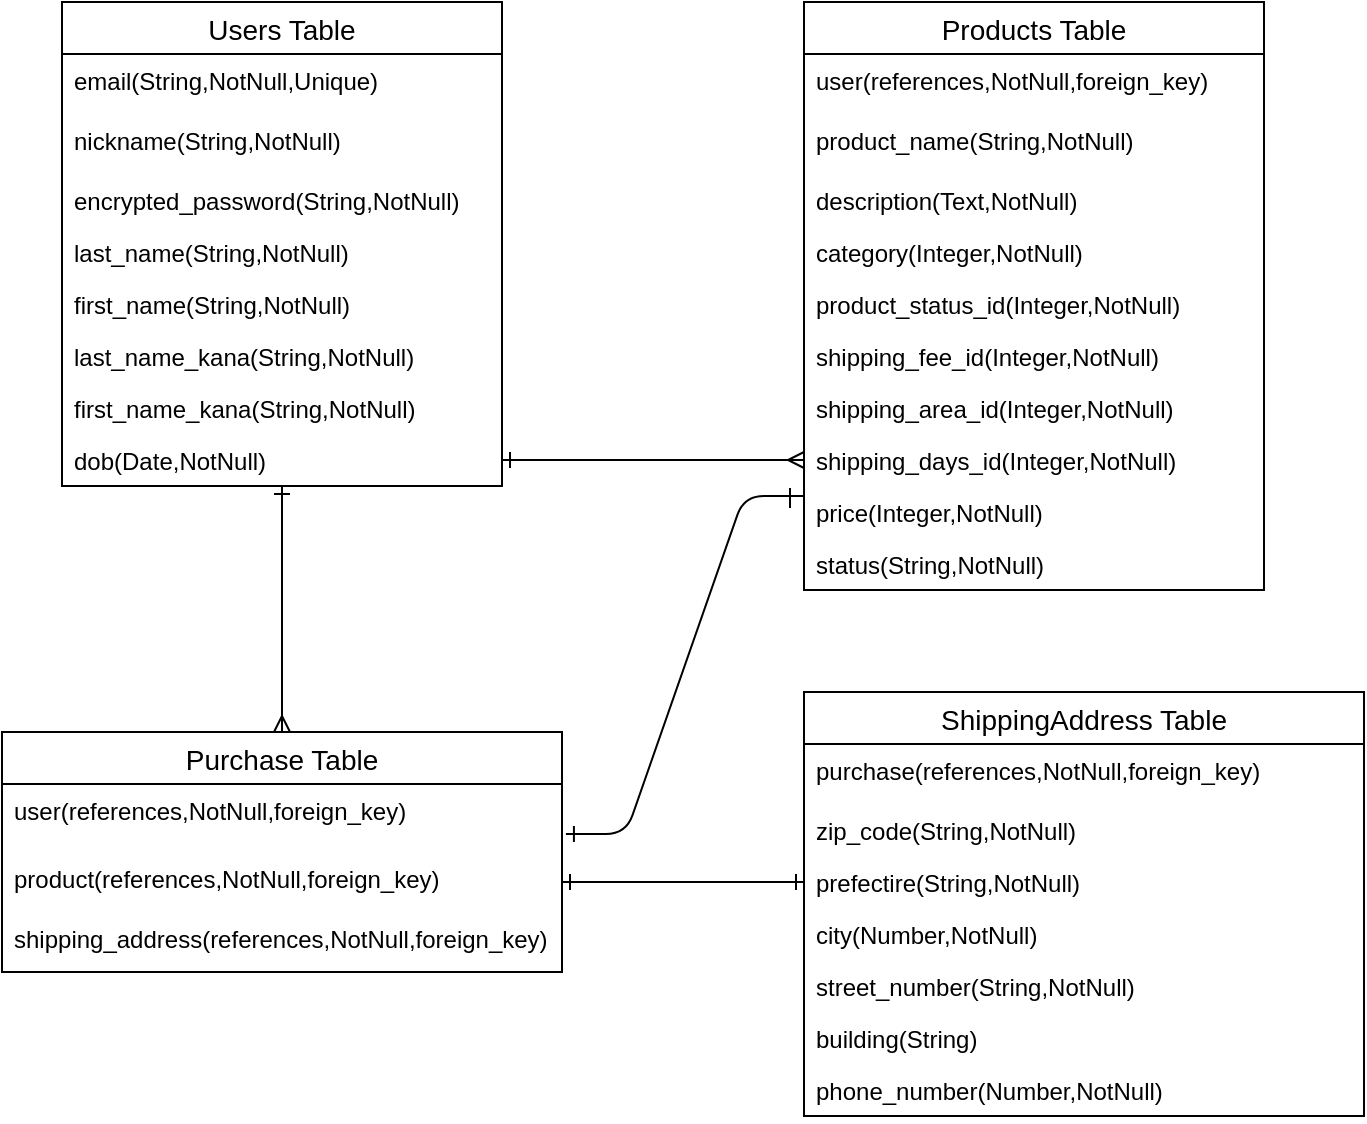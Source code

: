 <mxfile>
    <diagram id="b81gQUj_fbb2xjgNU7YZ" name="ページ1">
        <mxGraphModel dx="792" dy="680" grid="1" gridSize="10" guides="1" tooltips="1" connect="1" arrows="1" fold="1" page="1" pageScale="1" pageWidth="827" pageHeight="1169" math="0" shadow="0">
            <root>
                <mxCell id="0"/>
                <mxCell id="1" parent="0"/>
                <mxCell id="2" value="Users Table" style="swimlane;fontStyle=0;childLayout=stackLayout;horizontal=1;startSize=26;horizontalStack=0;resizeParent=1;resizeParentMax=0;resizeLast=0;collapsible=1;marginBottom=0;align=center;fontSize=14;" parent="1" vertex="1">
                    <mxGeometry x="40" y="220" width="220" height="242" as="geometry"/>
                </mxCell>
                <mxCell id="3" value="email(String,NotNull,Unique)" style="text;strokeColor=none;fillColor=none;spacingLeft=4;spacingRight=4;overflow=hidden;rotatable=0;points=[[0,0.5],[1,0.5]];portConstraint=eastwest;fontSize=12;" parent="2" vertex="1">
                    <mxGeometry y="26" width="220" height="30" as="geometry"/>
                </mxCell>
                <mxCell id="4" value="nickname(String,NotNull)" style="text;strokeColor=none;fillColor=none;spacingLeft=4;spacingRight=4;overflow=hidden;rotatable=0;points=[[0,0.5],[1,0.5]];portConstraint=eastwest;fontSize=12;" parent="2" vertex="1">
                    <mxGeometry y="56" width="220" height="30" as="geometry"/>
                </mxCell>
                <mxCell id="5" value="encrypted_password(String,NotNull)" style="text;strokeColor=none;fillColor=none;spacingLeft=4;spacingRight=4;overflow=hidden;rotatable=0;points=[[0,0.5],[1,0.5]];portConstraint=eastwest;fontSize=12;" parent="2" vertex="1">
                    <mxGeometry y="86" width="220" height="26" as="geometry"/>
                </mxCell>
                <mxCell id="8" value="last_name(String,NotNull)" style="text;strokeColor=none;fillColor=none;spacingLeft=4;spacingRight=4;overflow=hidden;rotatable=0;points=[[0,0.5],[1,0.5]];portConstraint=eastwest;fontSize=12;" parent="2" vertex="1">
                    <mxGeometry y="112" width="220" height="26" as="geometry"/>
                </mxCell>
                <mxCell id="9" value="first_name(String,NotNull)" style="text;strokeColor=none;fillColor=none;spacingLeft=4;spacingRight=4;overflow=hidden;rotatable=0;points=[[0,0.5],[1,0.5]];portConstraint=eastwest;fontSize=12;" parent="2" vertex="1">
                    <mxGeometry y="138" width="220" height="26" as="geometry"/>
                </mxCell>
                <mxCell id="10" value="last_name_kana(String,NotNull)" style="text;strokeColor=none;fillColor=none;spacingLeft=4;spacingRight=4;overflow=hidden;rotatable=0;points=[[0,0.5],[1,0.5]];portConstraint=eastwest;fontSize=12;" parent="2" vertex="1">
                    <mxGeometry y="164" width="220" height="26" as="geometry"/>
                </mxCell>
                <mxCell id="11" value="first_name_kana(String,NotNull)" style="text;strokeColor=none;fillColor=none;spacingLeft=4;spacingRight=4;overflow=hidden;rotatable=0;points=[[0,0.5],[1,0.5]];portConstraint=eastwest;fontSize=12;" parent="2" vertex="1">
                    <mxGeometry y="190" width="220" height="26" as="geometry"/>
                </mxCell>
                <mxCell id="12" value="dob(Date,NotNull)" style="text;strokeColor=none;fillColor=none;spacingLeft=4;spacingRight=4;overflow=hidden;rotatable=0;points=[[0,0.5],[1,0.5]];portConstraint=eastwest;fontSize=12;" parent="2" vertex="1">
                    <mxGeometry y="216" width="220" height="26" as="geometry"/>
                </mxCell>
                <mxCell id="13" value="Products Table" style="swimlane;fontStyle=0;childLayout=stackLayout;horizontal=1;startSize=26;horizontalStack=0;resizeParent=1;resizeParentMax=0;resizeLast=0;collapsible=1;marginBottom=0;align=center;fontSize=14;" parent="1" vertex="1">
                    <mxGeometry x="411" y="220" width="230" height="294" as="geometry"/>
                </mxCell>
                <mxCell id="14" value="user(references,NotNull,foreign_key)" style="text;strokeColor=none;fillColor=none;spacingLeft=4;spacingRight=4;overflow=hidden;rotatable=0;points=[[0,0.5],[1,0.5]];portConstraint=eastwest;fontSize=12;" parent="13" vertex="1">
                    <mxGeometry y="26" width="230" height="30" as="geometry"/>
                </mxCell>
                <mxCell id="15" value="product_name(String,NotNull)" style="text;strokeColor=none;fillColor=none;spacingLeft=4;spacingRight=4;overflow=hidden;rotatable=0;points=[[0,0.5],[1,0.5]];portConstraint=eastwest;fontSize=12;" parent="13" vertex="1">
                    <mxGeometry y="56" width="230" height="30" as="geometry"/>
                </mxCell>
                <mxCell id="16" value="description(Text,NotNull)" style="text;strokeColor=none;fillColor=none;spacingLeft=4;spacingRight=4;overflow=hidden;rotatable=0;points=[[0,0.5],[1,0.5]];portConstraint=eastwest;fontSize=12;" parent="13" vertex="1">
                    <mxGeometry y="86" width="230" height="26" as="geometry"/>
                </mxCell>
                <mxCell id="17" value="category(Integer,NotNull)" style="text;strokeColor=none;fillColor=none;spacingLeft=4;spacingRight=4;overflow=hidden;rotatable=0;points=[[0,0.5],[1,0.5]];portConstraint=eastwest;fontSize=12;" parent="13" vertex="1">
                    <mxGeometry y="112" width="230" height="26" as="geometry"/>
                </mxCell>
                <mxCell id="18" value="product_status_id(Integer,NotNull)" style="text;strokeColor=none;fillColor=none;spacingLeft=4;spacingRight=4;overflow=hidden;rotatable=0;points=[[0,0.5],[1,0.5]];portConstraint=eastwest;fontSize=12;" parent="13" vertex="1">
                    <mxGeometry y="138" width="230" height="26" as="geometry"/>
                </mxCell>
                <mxCell id="19" value="shipping_fee_id(Integer,NotNull)" style="text;strokeColor=none;fillColor=none;spacingLeft=4;spacingRight=4;overflow=hidden;rotatable=0;points=[[0,0.5],[1,0.5]];portConstraint=eastwest;fontSize=12;" parent="13" vertex="1">
                    <mxGeometry y="164" width="230" height="26" as="geometry"/>
                </mxCell>
                <mxCell id="20" value="shipping_area_id(Integer,NotNull)" style="text;strokeColor=none;fillColor=none;spacingLeft=4;spacingRight=4;overflow=hidden;rotatable=0;points=[[0,0.5],[1,0.5]];portConstraint=eastwest;fontSize=12;" parent="13" vertex="1">
                    <mxGeometry y="190" width="230" height="26" as="geometry"/>
                </mxCell>
                <mxCell id="21" value="shipping_days_id(Integer,NotNull)" style="text;strokeColor=none;fillColor=none;spacingLeft=4;spacingRight=4;overflow=hidden;rotatable=0;points=[[0,0.5],[1,0.5]];portConstraint=eastwest;fontSize=12;" parent="13" vertex="1">
                    <mxGeometry y="216" width="230" height="26" as="geometry"/>
                </mxCell>
                <mxCell id="22" value="price(Integer,NotNull)" style="text;strokeColor=none;fillColor=none;spacingLeft=4;spacingRight=4;overflow=hidden;rotatable=0;points=[[0,0.5],[1,0.5]];portConstraint=eastwest;fontSize=12;" parent="13" vertex="1">
                    <mxGeometry y="242" width="230" height="26" as="geometry"/>
                </mxCell>
                <mxCell id="47" value="status(String,NotNull)" style="text;strokeColor=none;fillColor=none;spacingLeft=4;spacingRight=4;overflow=hidden;rotatable=0;points=[[0,0.5],[1,0.5]];portConstraint=eastwest;fontSize=12;" parent="13" vertex="1">
                    <mxGeometry y="268" width="230" height="26" as="geometry"/>
                </mxCell>
                <mxCell id="39" style="edgeStyle=none;html=1;exitX=0.5;exitY=0;exitDx=0;exitDy=0;endArrow=ERone;endFill=0;" parent="1" source="24" target="12" edge="1">
                    <mxGeometry relative="1" as="geometry"/>
                </mxCell>
                <mxCell id="24" value="Purchase Table" style="swimlane;fontStyle=0;childLayout=stackLayout;horizontal=1;startSize=26;horizontalStack=0;resizeParent=1;resizeParentMax=0;resizeLast=0;collapsible=1;marginBottom=0;align=center;fontSize=14;" parent="1" vertex="1">
                    <mxGeometry x="10" y="585" width="280" height="120" as="geometry"/>
                </mxCell>
                <mxCell id="25" value="user(references,NotNull,foreign_key)" style="text;strokeColor=none;fillColor=none;spacingLeft=4;spacingRight=4;overflow=hidden;rotatable=0;points=[[0,0.5],[1,0.5]];portConstraint=eastwest;fontSize=12;" parent="24" vertex="1">
                    <mxGeometry y="26" width="280" height="34" as="geometry"/>
                </mxCell>
                <mxCell id="26" value="product(references,NotNull,foreign_key)" style="text;strokeColor=none;fillColor=none;spacingLeft=4;spacingRight=4;overflow=hidden;rotatable=0;points=[[0,0.5],[1,0.5]];portConstraint=eastwest;fontSize=12;" parent="24" vertex="1">
                    <mxGeometry y="60" width="280" height="30" as="geometry"/>
                </mxCell>
                <mxCell id="55" value="shipping_address(references,NotNull,foreign_key)" style="text;strokeColor=none;fillColor=none;spacingLeft=4;spacingRight=4;overflow=hidden;rotatable=0;points=[[0,0.5],[1,0.5]];portConstraint=eastwest;fontSize=12;" vertex="1" parent="24">
                    <mxGeometry y="90" width="280" height="30" as="geometry"/>
                </mxCell>
                <mxCell id="35" style="edgeStyle=none;html=1;exitX=1;exitY=0.5;exitDx=0;exitDy=0;entryX=0;entryY=0.5;entryDx=0;entryDy=0;endArrow=ERmany;endFill=0;" parent="1" source="12" target="21" edge="1">
                    <mxGeometry relative="1" as="geometry"/>
                </mxCell>
                <mxCell id="36" style="edgeStyle=none;html=1;entryX=1;entryY=0.5;entryDx=0;entryDy=0;endArrow=ERone;endFill=0;" parent="1" source="21" target="12" edge="1">
                    <mxGeometry relative="1" as="geometry"/>
                </mxCell>
                <mxCell id="41" style="edgeStyle=none;html=1;endArrow=ERmany;endFill=0;" parent="1" source="12" target="24" edge="1">
                    <mxGeometry relative="1" as="geometry">
                        <Array as="points">
                            <mxPoint x="150" y="520"/>
                        </Array>
                    </mxGeometry>
                </mxCell>
                <mxCell id="46" value="" style="endArrow=none;html=1;rounded=0;" parent="1" edge="1">
                    <mxGeometry relative="1" as="geometry">
                        <mxPoint x="404" y="463" as="sourcePoint"/>
                        <mxPoint x="404" y="473" as="targetPoint"/>
                    </mxGeometry>
                </mxCell>
                <mxCell id="48" value="" style="edgeStyle=entityRelationEdgeStyle;fontSize=12;html=1;endArrow=ERone;endFill=1;entryX=1.007;entryY=0.735;entryDx=0;entryDy=0;exitX=0;exitY=0.192;exitDx=0;exitDy=0;exitPerimeter=0;entryPerimeter=0;" edge="1" parent="1" source="22" target="25">
                    <mxGeometry width="100" height="100" relative="1" as="geometry">
                        <mxPoint x="280" y="590" as="sourcePoint"/>
                        <mxPoint x="290" y="740" as="targetPoint"/>
                    </mxGeometry>
                </mxCell>
                <mxCell id="49" value="ShippingAddress Table" style="swimlane;fontStyle=0;childLayout=stackLayout;horizontal=1;startSize=26;horizontalStack=0;resizeParent=1;resizeParentMax=0;resizeLast=0;collapsible=1;marginBottom=0;align=center;fontSize=14;" vertex="1" parent="1">
                    <mxGeometry x="411" y="565" width="280" height="212" as="geometry"/>
                </mxCell>
                <mxCell id="51" value="purchase(references,NotNull,foreign_key)" style="text;strokeColor=none;fillColor=none;spacingLeft=4;spacingRight=4;overflow=hidden;rotatable=0;points=[[0,0.5],[1,0.5]];portConstraint=eastwest;fontSize=12;" vertex="1" parent="49">
                    <mxGeometry y="26" width="280" height="30" as="geometry"/>
                </mxCell>
                <mxCell id="52" value="zip_code(String,NotNull)" style="text;strokeColor=none;fillColor=none;spacingLeft=4;spacingRight=4;overflow=hidden;rotatable=0;points=[[0,0.5],[1,0.5]];portConstraint=eastwest;fontSize=12;" vertex="1" parent="49">
                    <mxGeometry y="56" width="280" height="26" as="geometry"/>
                </mxCell>
                <mxCell id="53" value="prefectire(String,NotNull)" style="text;strokeColor=none;fillColor=none;spacingLeft=4;spacingRight=4;overflow=hidden;rotatable=0;points=[[0,0.5],[1,0.5]];portConstraint=eastwest;fontSize=12;" vertex="1" parent="49">
                    <mxGeometry y="82" width="280" height="26" as="geometry"/>
                </mxCell>
                <mxCell id="54" value="city(Number,NotNull)" style="text;strokeColor=none;fillColor=none;spacingLeft=4;spacingRight=4;overflow=hidden;rotatable=0;points=[[0,0.5],[1,0.5]];portConstraint=eastwest;fontSize=12;" vertex="1" parent="49">
                    <mxGeometry y="108" width="280" height="26" as="geometry"/>
                </mxCell>
                <mxCell id="60" value="street_number(String,NotNull)" style="text;strokeColor=none;fillColor=none;spacingLeft=4;spacingRight=4;overflow=hidden;rotatable=0;points=[[0,0.5],[1,0.5]];portConstraint=eastwest;fontSize=12;" vertex="1" parent="49">
                    <mxGeometry y="134" width="280" height="26" as="geometry"/>
                </mxCell>
                <mxCell id="61" value="building(String)" style="text;strokeColor=none;fillColor=none;spacingLeft=4;spacingRight=4;overflow=hidden;rotatable=0;points=[[0,0.5],[1,0.5]];portConstraint=eastwest;fontSize=12;" vertex="1" parent="49">
                    <mxGeometry y="160" width="280" height="26" as="geometry"/>
                </mxCell>
                <mxCell id="63" value="phone_number(Number,NotNull)" style="text;strokeColor=none;fillColor=none;spacingLeft=4;spacingRight=4;overflow=hidden;rotatable=0;points=[[0,0.5],[1,0.5]];portConstraint=eastwest;fontSize=12;" vertex="1" parent="49">
                    <mxGeometry y="186" width="280" height="26" as="geometry"/>
                </mxCell>
                <mxCell id="57" style="edgeStyle=none;html=1;exitX=1;exitY=0.5;exitDx=0;exitDy=0;endArrow=ERone;endFill=0;entryX=0;entryY=0.5;entryDx=0;entryDy=0;" edge="1" parent="1" source="26" target="53">
                    <mxGeometry relative="1" as="geometry">
                        <mxPoint x="200" y="595" as="sourcePoint"/>
                        <mxPoint x="200" y="472" as="targetPoint"/>
                    </mxGeometry>
                </mxCell>
                <mxCell id="58" style="edgeStyle=none;html=1;exitX=0;exitY=0.5;exitDx=0;exitDy=0;endArrow=ERone;endFill=0;" edge="1" parent="1" source="53">
                    <mxGeometry relative="1" as="geometry">
                        <mxPoint x="300" y="670" as="sourcePoint"/>
                        <mxPoint x="290" y="660" as="targetPoint"/>
                    </mxGeometry>
                </mxCell>
            </root>
        </mxGraphModel>
    </diagram>
</mxfile>